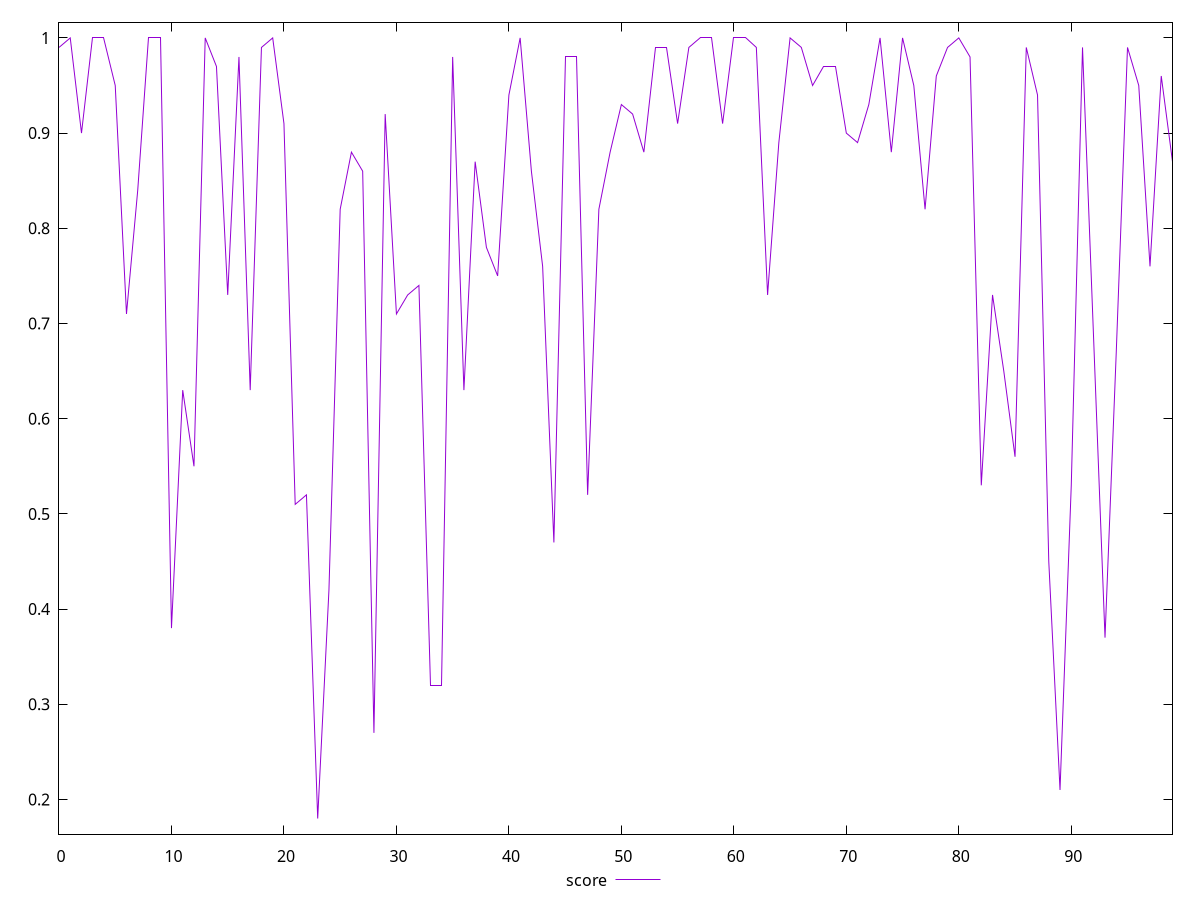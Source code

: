 reset

$score <<EOF
0 0.99
1 1
2 0.9
3 1
4 1
5 0.95
6 0.71
7 0.84
8 1
9 1
10 0.38
11 0.63
12 0.55
13 1
14 0.97
15 0.73
16 0.98
17 0.63
18 0.99
19 1
20 0.91
21 0.51
22 0.52
23 0.18
24 0.42
25 0.82
26 0.88
27 0.86
28 0.27
29 0.92
30 0.71
31 0.73
32 0.74
33 0.32
34 0.32
35 0.98
36 0.63
37 0.87
38 0.78
39 0.75
40 0.94
41 1
42 0.86
43 0.76
44 0.47
45 0.98
46 0.98
47 0.52
48 0.82
49 0.88
50 0.93
51 0.92
52 0.88
53 0.99
54 0.99
55 0.91
56 0.99
57 1
58 1
59 0.91
60 1
61 1
62 0.99
63 0.73
64 0.89
65 1
66 0.99
67 0.95
68 0.97
69 0.97
70 0.9
71 0.89
72 0.93
73 1
74 0.88
75 1
76 0.95
77 0.82
78 0.96
79 0.99
80 1
81 0.98
82 0.53
83 0.73
84 0.65
85 0.56
86 0.99
87 0.94
88 0.45
89 0.21
90 0.53
91 0.99
92 0.68
93 0.37
94 0.67
95 0.99
96 0.95
97 0.76
98 0.96
99 0.87
EOF

set key outside below
set xrange [0:99]
set yrange [0.1636:1.0164]
set trange [0.1636:1.0164]
set terminal svg size 640, 500 enhanced background rgb 'white'
set output "report_00015_2021-02-09T16-11-33.973Z/total-blocking-time/samples/pages+cached+noadtech+nomedia/score/values.svg"

plot $score title "score" with line

reset
